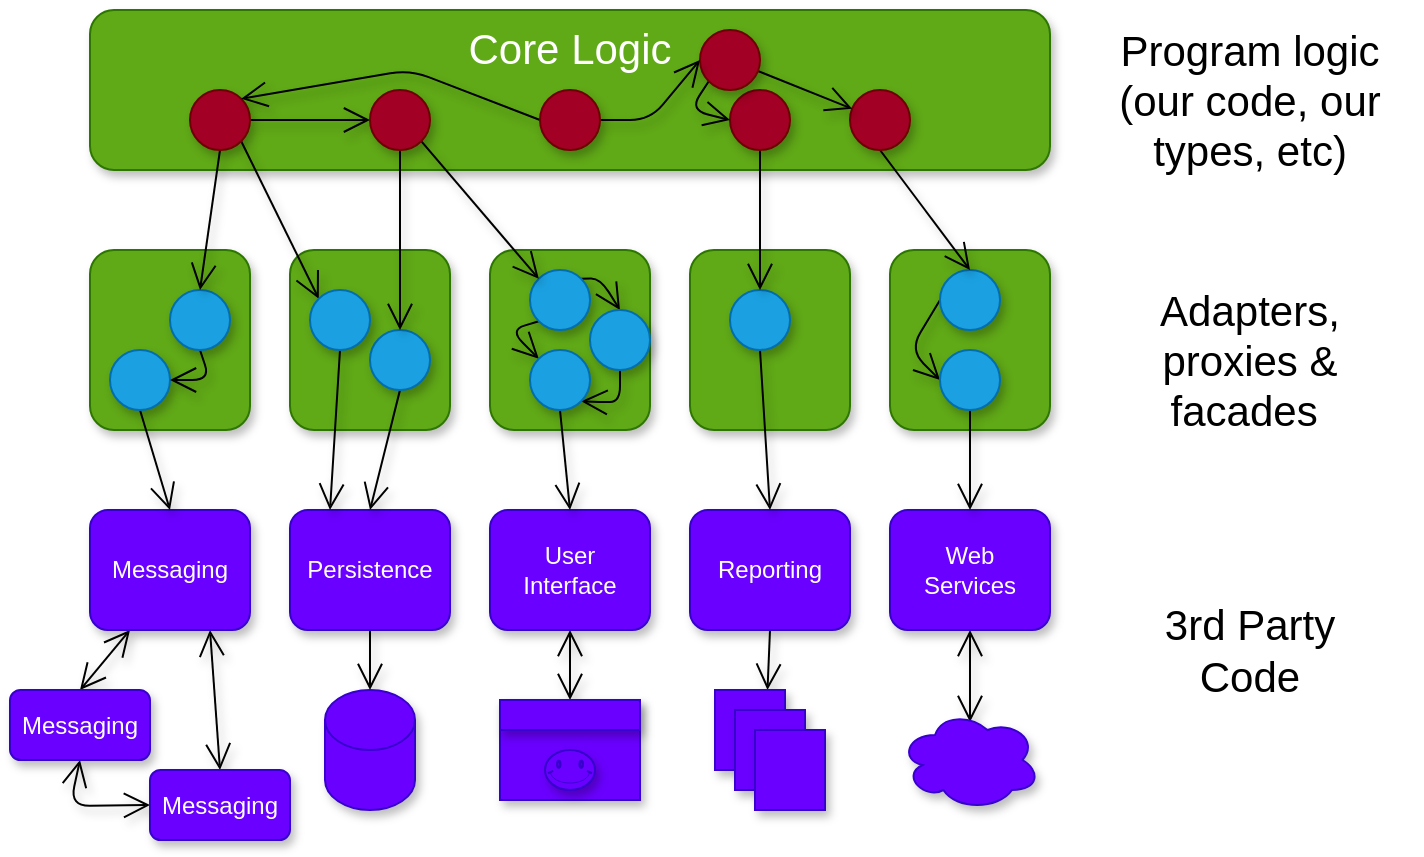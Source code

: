 <mxfile>
    <diagram id="w6seZVvTpCQAMpWMUY10" name="Page-1">
        <mxGraphModel dx="769" dy="1470" grid="1" gridSize="10" guides="1" tooltips="1" connect="1" arrows="1" fold="1" page="1" pageScale="1" pageWidth="850" pageHeight="1100" math="0" shadow="0">
            <root>
                <mxCell id="0"/>
                <mxCell id="1" parent="0"/>
                <mxCell id="76" style="edgeStyle=none;html=1;exitX=0.25;exitY=1;exitDx=0;exitDy=0;entryX=0.5;entryY=0;entryDx=0;entryDy=0;fontSize=12;endArrow=open;endFill=0;endSize=11;startArrow=open;startFill=0;startSize=11;shadow=1;" edge="1" parent="1" source="7" target="74">
                    <mxGeometry relative="1" as="geometry"/>
                </mxCell>
                <mxCell id="77" style="edgeStyle=none;html=1;exitX=0.75;exitY=1;exitDx=0;exitDy=0;entryX=0.5;entryY=0;entryDx=0;entryDy=0;fontSize=12;endArrow=open;endFill=0;endSize=11;startArrow=open;startFill=0;startSize=11;shadow=1;" edge="1" parent="1" source="7" target="75">
                    <mxGeometry relative="1" as="geometry"/>
                </mxCell>
                <mxCell id="7" value="Messaging" style="rounded=1;whiteSpace=wrap;html=1;fillColor=#6a00ff;strokeColor=#3700CC;fontColor=#ffffff;shadow=1;" vertex="1" parent="1">
                    <mxGeometry x="70" y="260" width="80" height="60" as="geometry"/>
                </mxCell>
                <mxCell id="63" style="edgeStyle=none;html=1;exitX=0.5;exitY=1;exitDx=0;exitDy=0;entryX=0.5;entryY=0;entryDx=0;entryDy=0;entryPerimeter=0;fontSize=21;endArrow=open;endFill=0;endSize=11;shadow=1;" edge="1" parent="1" source="8" target="61">
                    <mxGeometry relative="1" as="geometry"/>
                </mxCell>
                <mxCell id="8" value="Persistence" style="rounded=1;whiteSpace=wrap;html=1;fillColor=#6a00ff;strokeColor=#3700CC;fontColor=#ffffff;shadow=1;" vertex="1" parent="1">
                    <mxGeometry x="170" y="260" width="80" height="60" as="geometry"/>
                </mxCell>
                <mxCell id="72" style="edgeStyle=none;html=1;exitX=0.5;exitY=1;exitDx=0;exitDy=0;entryX=0.5;entryY=0;entryDx=0;entryDy=0;fontSize=21;endArrow=open;endFill=0;endSize=11;startArrow=open;startFill=0;startSize=11;shadow=1;" edge="1" parent="1" source="9" target="71">
                    <mxGeometry relative="1" as="geometry"/>
                </mxCell>
                <mxCell id="9" value="User&lt;br&gt;Interface" style="rounded=1;whiteSpace=wrap;html=1;fillColor=#6a00ff;strokeColor=#3700CC;fontColor=#ffffff;shadow=1;" vertex="1" parent="1">
                    <mxGeometry x="270" y="260" width="80" height="60" as="geometry"/>
                </mxCell>
                <mxCell id="67" style="edgeStyle=none;html=1;exitX=0.5;exitY=1;exitDx=0;exitDy=0;entryX=0.75;entryY=0;entryDx=0;entryDy=0;fontSize=21;endArrow=open;endFill=0;endSize=11;shadow=1;" edge="1" parent="1" source="10" target="64">
                    <mxGeometry relative="1" as="geometry"/>
                </mxCell>
                <mxCell id="10" value="Reporting" style="rounded=1;whiteSpace=wrap;html=1;fillColor=#6a00ff;strokeColor=#3700CC;fontColor=#ffffff;shadow=1;" vertex="1" parent="1">
                    <mxGeometry x="370" y="260" width="80" height="60" as="geometry"/>
                </mxCell>
                <mxCell id="69" style="edgeStyle=none;html=1;exitX=0.5;exitY=1;exitDx=0;exitDy=0;entryX=0.5;entryY=0.12;entryDx=0;entryDy=0;entryPerimeter=0;fontSize=21;endArrow=open;endFill=0;endSize=11;startArrow=open;startFill=0;startSize=11;shadow=1;" edge="1" parent="1" source="11" target="68">
                    <mxGeometry relative="1" as="geometry"/>
                </mxCell>
                <mxCell id="11" value="Web&lt;br&gt;Services" style="rounded=1;whiteSpace=wrap;html=1;fillColor=#6a00ff;strokeColor=#3700CC;fontColor=#ffffff;shadow=1;" vertex="1" parent="1">
                    <mxGeometry x="470" y="260" width="80" height="60" as="geometry"/>
                </mxCell>
                <mxCell id="12" value="Core Logic" style="rounded=1;whiteSpace=wrap;html=1;verticalAlign=top;fontSize=21;fillColor=#60a917;strokeColor=#2D7600;fontColor=#ffffff;shadow=1;" vertex="1" parent="1">
                    <mxGeometry x="70" y="10" width="480" height="80" as="geometry"/>
                </mxCell>
                <mxCell id="14" value="" style="rounded=1;whiteSpace=wrap;html=1;fillColor=#60a917;strokeColor=#2D7600;fontColor=#ffffff;shadow=1;" vertex="1" parent="1">
                    <mxGeometry x="70" y="130" width="80" height="90" as="geometry"/>
                </mxCell>
                <mxCell id="15" value="" style="rounded=1;whiteSpace=wrap;html=1;fillColor=#60a917;strokeColor=#2D7600;fontColor=#ffffff;shadow=1;" vertex="1" parent="1">
                    <mxGeometry x="170" y="130" width="80" height="90" as="geometry"/>
                </mxCell>
                <mxCell id="16" value="" style="rounded=1;whiteSpace=wrap;html=1;fillColor=#60a917;strokeColor=#2D7600;fontColor=#ffffff;shadow=1;" vertex="1" parent="1">
                    <mxGeometry x="270" y="130" width="80" height="90" as="geometry"/>
                </mxCell>
                <mxCell id="17" value="" style="rounded=1;whiteSpace=wrap;html=1;fillColor=#60a917;strokeColor=#2D7600;fontColor=#ffffff;shadow=1;" vertex="1" parent="1">
                    <mxGeometry x="370" y="130" width="80" height="90" as="geometry"/>
                </mxCell>
                <mxCell id="18" value="" style="rounded=1;whiteSpace=wrap;html=1;fillColor=#60a917;strokeColor=#2D7600;fontColor=#ffffff;shadow=1;" vertex="1" parent="1">
                    <mxGeometry x="470" y="130" width="80" height="90" as="geometry"/>
                </mxCell>
                <mxCell id="36" style="edgeStyle=none;html=1;exitX=0.5;exitY=1;exitDx=0;exitDy=0;entryX=0.5;entryY=0;entryDx=0;entryDy=0;fontSize=21;endArrow=open;endFill=0;endSize=11;shadow=1;" edge="1" parent="1" source="21" target="7">
                    <mxGeometry relative="1" as="geometry">
                        <mxPoint x="95" y="230" as="sourcePoint"/>
                    </mxGeometry>
                </mxCell>
                <mxCell id="21" value="" style="ellipse;whiteSpace=wrap;html=1;aspect=fixed;fillColor=#1ba1e2;strokeColor=#006EAF;fontColor=#ffffff;shadow=1;" vertex="1" parent="1">
                    <mxGeometry x="80" y="180" width="30" height="30" as="geometry"/>
                </mxCell>
                <mxCell id="35" style="edgeStyle=none;html=1;exitX=0.5;exitY=1;exitDx=0;exitDy=0;entryX=1;entryY=0.5;entryDx=0;entryDy=0;fontSize=21;endArrow=open;endFill=0;endSize=11;shadow=1;" edge="1" parent="1" source="22" target="21">
                    <mxGeometry relative="1" as="geometry">
                        <Array as="points">
                            <mxPoint x="130" y="195"/>
                        </Array>
                    </mxGeometry>
                </mxCell>
                <mxCell id="22" value="" style="ellipse;whiteSpace=wrap;html=1;aspect=fixed;fillColor=#1ba1e2;strokeColor=#006EAF;fontColor=#ffffff;shadow=1;" vertex="1" parent="1">
                    <mxGeometry x="110" y="150" width="30" height="30" as="geometry"/>
                </mxCell>
                <mxCell id="38" style="edgeStyle=none;html=1;exitX=0.5;exitY=1;exitDx=0;exitDy=0;entryX=0.5;entryY=0;entryDx=0;entryDy=0;fontSize=21;endArrow=open;endFill=0;endSize=11;shadow=1;" edge="1" parent="1" source="23" target="8">
                    <mxGeometry relative="1" as="geometry"/>
                </mxCell>
                <mxCell id="23" value="" style="ellipse;whiteSpace=wrap;html=1;aspect=fixed;fillColor=#1ba1e2;strokeColor=#006EAF;fontColor=#ffffff;shadow=1;" vertex="1" parent="1">
                    <mxGeometry x="210" y="170" width="30" height="30" as="geometry"/>
                </mxCell>
                <mxCell id="39" style="edgeStyle=none;html=1;exitX=1;exitY=0;exitDx=0;exitDy=0;entryX=0.5;entryY=0;entryDx=0;entryDy=0;fontSize=21;endArrow=open;endFill=0;endSize=11;shadow=1;" edge="1" parent="1" source="24" target="25">
                    <mxGeometry relative="1" as="geometry">
                        <Array as="points">
                            <mxPoint x="325" y="144"/>
                        </Array>
                    </mxGeometry>
                </mxCell>
                <mxCell id="41" style="edgeStyle=none;html=1;exitX=0;exitY=1;exitDx=0;exitDy=0;entryX=0;entryY=0;entryDx=0;entryDy=0;fontSize=21;endArrow=open;endFill=0;endSize=11;shadow=1;" edge="1" parent="1" source="24" target="26">
                    <mxGeometry relative="1" as="geometry">
                        <Array as="points">
                            <mxPoint x="280" y="170"/>
                        </Array>
                    </mxGeometry>
                </mxCell>
                <mxCell id="24" value="" style="ellipse;whiteSpace=wrap;html=1;aspect=fixed;fillColor=#1ba1e2;strokeColor=#006EAF;fontColor=#ffffff;shadow=1;" vertex="1" parent="1">
                    <mxGeometry x="290" y="140" width="30" height="30" as="geometry"/>
                </mxCell>
                <mxCell id="40" style="edgeStyle=none;html=1;exitX=0.5;exitY=1;exitDx=0;exitDy=0;entryX=1;entryY=1;entryDx=0;entryDy=0;fontSize=21;endArrow=open;endFill=0;endSize=11;shadow=1;" edge="1" parent="1" source="25" target="26">
                    <mxGeometry relative="1" as="geometry">
                        <Array as="points">
                            <mxPoint x="335" y="206"/>
                            <mxPoint x="325" y="206"/>
                        </Array>
                    </mxGeometry>
                </mxCell>
                <mxCell id="25" value="" style="ellipse;whiteSpace=wrap;html=1;aspect=fixed;fillColor=#1ba1e2;strokeColor=#006EAF;fontColor=#ffffff;shadow=1;" vertex="1" parent="1">
                    <mxGeometry x="320" y="160" width="30" height="30" as="geometry"/>
                </mxCell>
                <mxCell id="42" style="edgeStyle=none;html=1;exitX=0.5;exitY=1;exitDx=0;exitDy=0;entryX=0.5;entryY=0;entryDx=0;entryDy=0;fontSize=21;endArrow=open;endFill=0;endSize=11;shadow=1;" edge="1" parent="1" source="26" target="9">
                    <mxGeometry relative="1" as="geometry">
                        <mxPoint x="305" y="230" as="sourcePoint"/>
                    </mxGeometry>
                </mxCell>
                <mxCell id="26" value="" style="ellipse;whiteSpace=wrap;html=1;aspect=fixed;fillColor=#1ba1e2;strokeColor=#006EAF;fontColor=#ffffff;shadow=1;" vertex="1" parent="1">
                    <mxGeometry x="290" y="180" width="30" height="30" as="geometry"/>
                </mxCell>
                <mxCell id="45" style="edgeStyle=none;html=1;exitX=0.5;exitY=1;exitDx=0;exitDy=0;entryX=0.5;entryY=0;entryDx=0;entryDy=0;fontSize=21;endArrow=open;endFill=0;endSize=11;shadow=1;" edge="1" parent="1" source="27" target="10">
                    <mxGeometry relative="1" as="geometry"/>
                </mxCell>
                <mxCell id="27" value="" style="ellipse;whiteSpace=wrap;html=1;aspect=fixed;fillColor=#1ba1e2;strokeColor=#006EAF;fontColor=#ffffff;shadow=1;" vertex="1" parent="1">
                    <mxGeometry x="390" y="150" width="30" height="30" as="geometry"/>
                </mxCell>
                <mxCell id="47" style="edgeStyle=none;html=1;exitX=0;exitY=0.5;exitDx=0;exitDy=0;entryX=0;entryY=0.5;entryDx=0;entryDy=0;fontSize=21;endArrow=open;endFill=0;endSize=11;shadow=1;" edge="1" parent="1" source="28" target="29">
                    <mxGeometry relative="1" as="geometry">
                        <Array as="points">
                            <mxPoint x="480" y="180"/>
                        </Array>
                    </mxGeometry>
                </mxCell>
                <mxCell id="28" value="" style="ellipse;whiteSpace=wrap;html=1;aspect=fixed;fillColor=#1ba1e2;strokeColor=#006EAF;fontColor=#ffffff;shadow=1;" vertex="1" parent="1">
                    <mxGeometry x="495" y="140" width="30" height="30" as="geometry"/>
                </mxCell>
                <mxCell id="48" style="edgeStyle=none;html=1;exitX=0.5;exitY=1;exitDx=0;exitDy=0;entryX=0.5;entryY=0;entryDx=0;entryDy=0;fontSize=21;endArrow=open;endFill=0;endSize=11;shadow=1;" edge="1" parent="1" source="29" target="11">
                    <mxGeometry relative="1" as="geometry">
                        <mxPoint x="510" y="230" as="sourcePoint"/>
                    </mxGeometry>
                </mxCell>
                <mxCell id="29" value="" style="ellipse;whiteSpace=wrap;html=1;aspect=fixed;fillColor=#1ba1e2;strokeColor=#006EAF;fontColor=#ffffff;shadow=1;" vertex="1" parent="1">
                    <mxGeometry x="495" y="180" width="30" height="30" as="geometry"/>
                </mxCell>
                <mxCell id="34" style="edgeStyle=none;html=1;exitX=0.5;exitY=1;exitDx=0;exitDy=0;entryX=0.5;entryY=0;entryDx=0;entryDy=0;fontSize=21;endArrow=open;endFill=0;endSize=11;shadow=1;" edge="1" parent="1" source="30" target="22">
                    <mxGeometry relative="1" as="geometry"/>
                </mxCell>
                <mxCell id="50" style="edgeStyle=none;html=1;exitX=1;exitY=1;exitDx=0;exitDy=0;entryX=0;entryY=0;entryDx=0;entryDy=0;fontSize=21;endArrow=open;endFill=0;endSize=11;shadow=1;" edge="1" parent="1" source="30" target="49">
                    <mxGeometry relative="1" as="geometry"/>
                </mxCell>
                <mxCell id="52" style="edgeStyle=none;html=1;exitX=1;exitY=0.5;exitDx=0;exitDy=0;entryX=0;entryY=0.5;entryDx=0;entryDy=0;fontSize=21;endArrow=open;endFill=0;endSize=11;shadow=1;" edge="1" parent="1" source="30" target="31">
                    <mxGeometry relative="1" as="geometry"/>
                </mxCell>
                <mxCell id="30" value="" style="ellipse;whiteSpace=wrap;html=1;aspect=fixed;fillColor=#a20025;strokeColor=#6F0000;fontColor=#ffffff;shadow=1;" vertex="1" parent="1">
                    <mxGeometry x="120" y="50" width="30" height="30" as="geometry"/>
                </mxCell>
                <mxCell id="37" style="edgeStyle=none;html=1;exitX=0.5;exitY=1;exitDx=0;exitDy=0;entryX=0.5;entryY=0;entryDx=0;entryDy=0;fontSize=21;endArrow=open;endFill=0;endSize=11;shadow=1;" edge="1" parent="1" source="31" target="23">
                    <mxGeometry relative="1" as="geometry"/>
                </mxCell>
                <mxCell id="43" style="edgeStyle=none;html=1;exitX=1;exitY=1;exitDx=0;exitDy=0;entryX=0;entryY=0;entryDx=0;entryDy=0;fontSize=21;endArrow=open;endFill=0;endSize=11;shadow=1;" edge="1" parent="1" source="31" target="24">
                    <mxGeometry relative="1" as="geometry"/>
                </mxCell>
                <mxCell id="31" value="" style="ellipse;whiteSpace=wrap;html=1;aspect=fixed;fillColor=#a20025;strokeColor=#6F0000;fontColor=#ffffff;shadow=1;" vertex="1" parent="1">
                    <mxGeometry x="210" y="50" width="30" height="30" as="geometry"/>
                </mxCell>
                <mxCell id="44" style="edgeStyle=none;html=1;exitX=0.5;exitY=1;exitDx=0;exitDy=0;entryX=0.5;entryY=0;entryDx=0;entryDy=0;fontSize=21;endArrow=open;endFill=0;endSize=11;shadow=1;" edge="1" parent="1" source="32" target="27">
                    <mxGeometry relative="1" as="geometry"/>
                </mxCell>
                <mxCell id="32" value="" style="ellipse;whiteSpace=wrap;html=1;aspect=fixed;fillColor=#a20025;strokeColor=#6F0000;fontColor=#ffffff;shadow=1;" vertex="1" parent="1">
                    <mxGeometry x="390" y="50" width="30" height="30" as="geometry"/>
                </mxCell>
                <mxCell id="46" style="edgeStyle=none;html=1;exitX=0.5;exitY=1;exitDx=0;exitDy=0;entryX=0.5;entryY=0;entryDx=0;entryDy=0;fontSize=21;endArrow=open;endFill=0;endSize=11;shadow=1;" edge="1" parent="1" source="33" target="28">
                    <mxGeometry relative="1" as="geometry"/>
                </mxCell>
                <mxCell id="33" value="" style="ellipse;whiteSpace=wrap;html=1;aspect=fixed;fillColor=#a20025;strokeColor=#6F0000;fontColor=#ffffff;shadow=1;" vertex="1" parent="1">
                    <mxGeometry x="450" y="50" width="30" height="30" as="geometry"/>
                </mxCell>
                <mxCell id="51" style="edgeStyle=none;html=1;exitX=0.5;exitY=1;exitDx=0;exitDy=0;entryX=0.25;entryY=0;entryDx=0;entryDy=0;fontSize=21;endArrow=open;endFill=0;endSize=11;shadow=1;" edge="1" parent="1" source="49" target="8">
                    <mxGeometry relative="1" as="geometry"/>
                </mxCell>
                <mxCell id="49" value="" style="ellipse;whiteSpace=wrap;html=1;aspect=fixed;fillColor=#1ba1e2;strokeColor=#006EAF;fontColor=#ffffff;shadow=1;" vertex="1" parent="1">
                    <mxGeometry x="180" y="150" width="30" height="30" as="geometry"/>
                </mxCell>
                <mxCell id="55" value="" style="edgeStyle=none;html=1;fontSize=21;endArrow=open;endFill=0;endSize=11;shadow=1;" edge="1" parent="1" source="53" target="33">
                    <mxGeometry relative="1" as="geometry"/>
                </mxCell>
                <mxCell id="56" style="edgeStyle=none;html=1;exitX=0;exitY=1;exitDx=0;exitDy=0;entryX=0;entryY=0.5;entryDx=0;entryDy=0;fontSize=21;endArrow=open;endFill=0;endSize=11;shadow=1;" edge="1" parent="1" source="53" target="32">
                    <mxGeometry relative="1" as="geometry">
                        <Array as="points">
                            <mxPoint x="370" y="60"/>
                        </Array>
                    </mxGeometry>
                </mxCell>
                <mxCell id="53" value="" style="ellipse;whiteSpace=wrap;html=1;aspect=fixed;fillColor=#a20025;strokeColor=#6F0000;fontColor=#ffffff;shadow=1;" vertex="1" parent="1">
                    <mxGeometry x="375" y="20" width="30" height="30" as="geometry"/>
                </mxCell>
                <mxCell id="59" style="edgeStyle=none;html=1;exitX=0;exitY=0.5;exitDx=0;exitDy=0;entryX=1;entryY=0;entryDx=0;entryDy=0;fontSize=21;endArrow=open;endFill=0;endSize=11;shadow=1;" edge="1" parent="1" source="57" target="30">
                    <mxGeometry relative="1" as="geometry">
                        <Array as="points">
                            <mxPoint x="230" y="40"/>
                        </Array>
                    </mxGeometry>
                </mxCell>
                <mxCell id="60" style="edgeStyle=none;html=1;exitX=1;exitY=0.5;exitDx=0;exitDy=0;entryX=0;entryY=0.5;entryDx=0;entryDy=0;fontSize=21;endArrow=open;endFill=0;endSize=11;shadow=1;" edge="1" parent="1" source="57" target="53">
                    <mxGeometry relative="1" as="geometry">
                        <Array as="points">
                            <mxPoint x="350" y="65"/>
                        </Array>
                    </mxGeometry>
                </mxCell>
                <mxCell id="57" value="" style="ellipse;whiteSpace=wrap;html=1;aspect=fixed;fillColor=#a20025;strokeColor=#6F0000;fontColor=#ffffff;shadow=1;" vertex="1" parent="1">
                    <mxGeometry x="295" y="50" width="30" height="30" as="geometry"/>
                </mxCell>
                <mxCell id="61" value="" style="shape=cylinder3;whiteSpace=wrap;html=1;boundedLbl=1;backgroundOutline=1;size=15;fontSize=21;verticalAlign=top;fillColor=#6a00ff;strokeColor=#3700CC;fontColor=#ffffff;shadow=1;" vertex="1" parent="1">
                    <mxGeometry x="187.5" y="350" width="45" height="60" as="geometry"/>
                </mxCell>
                <mxCell id="64" value="" style="rounded=0;whiteSpace=wrap;html=1;fontSize=21;verticalAlign=top;fillColor=#6a00ff;strokeColor=#3700CC;fontColor=#ffffff;shadow=1;" vertex="1" parent="1">
                    <mxGeometry x="382.5" y="350" width="35" height="40" as="geometry"/>
                </mxCell>
                <mxCell id="65" value="" style="rounded=0;whiteSpace=wrap;html=1;fontSize=21;verticalAlign=top;fillColor=#6a00ff;strokeColor=#3700CC;fontColor=#ffffff;shadow=1;" vertex="1" parent="1">
                    <mxGeometry x="392.5" y="360" width="35" height="40" as="geometry"/>
                </mxCell>
                <mxCell id="66" value="" style="rounded=0;whiteSpace=wrap;html=1;fontSize=21;verticalAlign=top;fillColor=#6a00ff;strokeColor=#3700CC;fontColor=#ffffff;shadow=1;" vertex="1" parent="1">
                    <mxGeometry x="402.5" y="370" width="35" height="40" as="geometry"/>
                </mxCell>
                <mxCell id="68" value="" style="ellipse;shape=cloud;whiteSpace=wrap;html=1;fontSize=21;verticalAlign=top;fillColor=#6a00ff;strokeColor=#3700CC;fontColor=#ffffff;shadow=1;" vertex="1" parent="1">
                    <mxGeometry x="475" y="360" width="70" height="50" as="geometry"/>
                </mxCell>
                <mxCell id="70" value="" style="rounded=0;whiteSpace=wrap;html=1;fontSize=21;verticalAlign=top;fillColor=#6a00ff;strokeColor=#3700CC;fontColor=#ffffff;shadow=1;" vertex="1" parent="1">
                    <mxGeometry x="275" y="355" width="70" height="50" as="geometry"/>
                </mxCell>
                <mxCell id="71" value="" style="rounded=0;whiteSpace=wrap;html=1;fontSize=21;verticalAlign=top;fillColor=#6a00ff;strokeColor=#3700CC;fontColor=#ffffff;shadow=1;" vertex="1" parent="1">
                    <mxGeometry x="275" y="355" width="70" height="15" as="geometry"/>
                </mxCell>
                <mxCell id="73" value="" style="verticalLabelPosition=bottom;verticalAlign=top;html=1;shape=mxgraph.basic.smiley;fontSize=21;fillColor=#6a00ff;strokeColor=#3700CC;fontColor=#ffffff;shadow=1;" vertex="1" parent="1">
                    <mxGeometry x="297.5" y="380" width="25" height="20" as="geometry"/>
                </mxCell>
                <mxCell id="78" style="edgeStyle=none;html=1;exitX=0.5;exitY=1;exitDx=0;exitDy=0;entryX=0;entryY=0.5;entryDx=0;entryDy=0;fontSize=12;endArrow=open;endFill=0;endSize=11;startArrow=open;startFill=0;startSize=11;shadow=1;" edge="1" parent="1" source="74" target="75">
                    <mxGeometry relative="1" as="geometry">
                        <Array as="points">
                            <mxPoint x="60" y="408"/>
                        </Array>
                    </mxGeometry>
                </mxCell>
                <mxCell id="74" value="Messaging" style="rounded=1;whiteSpace=wrap;html=1;fontSize=12;verticalAlign=middle;fillColor=#6a00ff;strokeColor=#3700CC;fontColor=#ffffff;shadow=1;" vertex="1" parent="1">
                    <mxGeometry x="30" y="350" width="70" height="35" as="geometry"/>
                </mxCell>
                <mxCell id="75" value="Messaging" style="rounded=1;whiteSpace=wrap;html=1;fontSize=12;verticalAlign=middle;fillColor=#6a00ff;strokeColor=#3700CC;fontColor=#ffffff;shadow=1;" vertex="1" parent="1">
                    <mxGeometry x="100" y="390" width="70" height="35" as="geometry"/>
                </mxCell>
                <mxCell id="80" value="Adapters, proxies &amp;amp; facades&amp;nbsp;" style="text;html=1;strokeColor=none;fillColor=none;align=center;verticalAlign=middle;whiteSpace=wrap;rounded=0;fontSize=21;shadow=1;" vertex="1" parent="1">
                    <mxGeometry x="600" y="175" width="100" height="20" as="geometry"/>
                </mxCell>
                <mxCell id="81" value="Program logic&lt;br&gt;(our code, our types, etc)" style="text;html=1;strokeColor=none;fillColor=none;align=center;verticalAlign=middle;whiteSpace=wrap;rounded=0;fontSize=21;shadow=1;" vertex="1" parent="1">
                    <mxGeometry x="570" y="20" width="160" height="70" as="geometry"/>
                </mxCell>
                <mxCell id="82" value="3rd Party Code" style="text;html=1;strokeColor=none;fillColor=none;align=center;verticalAlign=middle;whiteSpace=wrap;rounded=0;fontSize=21;shadow=1;" vertex="1" parent="1">
                    <mxGeometry x="585" y="310" width="130" height="40" as="geometry"/>
                </mxCell>
            </root>
        </mxGraphModel>
    </diagram>
</mxfile>